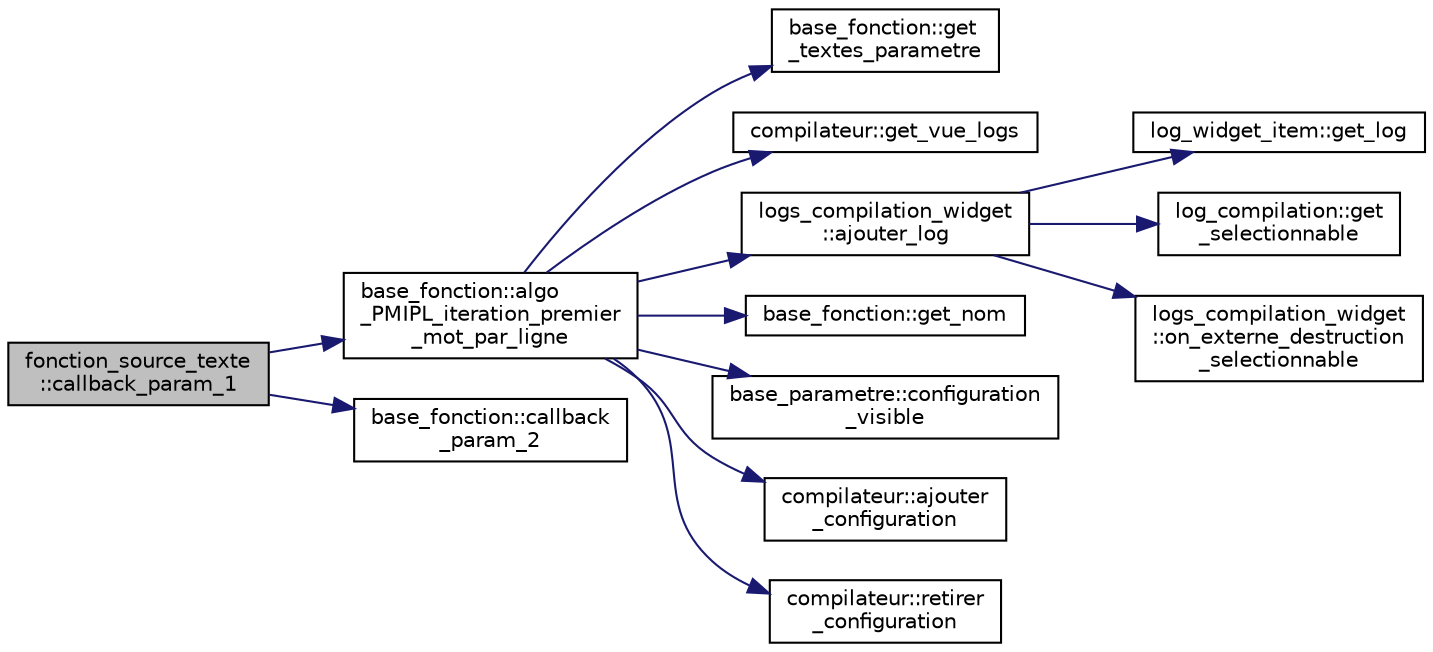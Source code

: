 digraph "fonction_source_texte::callback_param_1"
{
  edge [fontname="Helvetica",fontsize="10",labelfontname="Helvetica",labelfontsize="10"];
  node [fontname="Helvetica",fontsize="10",shape=record];
  rankdir="LR";
  Node8 [label="fonction_source_texte\l::callback_param_1",height=0.2,width=0.4,color="black", fillcolor="grey75", style="filled", fontcolor="black"];
  Node8 -> Node9 [color="midnightblue",fontsize="10",style="solid",fontname="Helvetica"];
  Node9 [label="base_fonction::algo\l_PMIPL_iteration_premier\l_mot_par_ligne",height=0.2,width=0.4,color="black", fillcolor="white", style="filled",URL="$classbase__fonction.html#acd1952a5fbdbf240c596a53591948260",tooltip="Algorithme d&#39;exécution selon un parametre donné dans le cas : premier mot, itération de chaque ligne..."];
  Node9 -> Node10 [color="midnightblue",fontsize="10",style="solid",fontname="Helvetica"];
  Node10 [label="base_fonction::get\l_textes_parametre",height=0.2,width=0.4,color="black", fillcolor="white", style="filled",URL="$classbase__fonction.html#ab3e88cf042d00d3aaa21e6cdbe8dcadd",tooltip="Retourne le texte d&#39;un paramètre donné. "];
  Node9 -> Node11 [color="midnightblue",fontsize="10",style="solid",fontname="Helvetica"];
  Node11 [label="compilateur::get_vue_logs",height=0.2,width=0.4,color="black", fillcolor="white", style="filled",URL="$classcompilateur.html#a082b5dae21b0b539a159e180164a5f7c",tooltip="Accesseur du widget de la vue des logs. "];
  Node9 -> Node12 [color="midnightblue",fontsize="10",style="solid",fontname="Helvetica"];
  Node12 [label="logs_compilation_widget\l::ajouter_log",height=0.2,width=0.4,color="black", fillcolor="white", style="filled",URL="$classlogs__compilation__widget.html#a51fcc25d77ca9beafc2721d9c84f07a7",tooltip="Ajoute un log à la liste des logs. "];
  Node12 -> Node13 [color="midnightblue",fontsize="10",style="solid",fontname="Helvetica"];
  Node13 [label="log_widget_item::get_log",height=0.2,width=0.4,color="black", fillcolor="white", style="filled",URL="$classlog__widget__item.html#a50885aa7f8b31392370fe1dafe982a62",tooltip="Accesseur du log associé. "];
  Node12 -> Node14 [color="midnightblue",fontsize="10",style="solid",fontname="Helvetica"];
  Node14 [label="log_compilation::get\l_selectionnable",height=0.2,width=0.4,color="black", fillcolor="white", style="filled",URL="$classlog__compilation.html#a33648aa43d6eac93335fbf032c581f67",tooltip="Accesseur de l&#39;objet associé. "];
  Node12 -> Node15 [color="midnightblue",fontsize="10",style="solid",fontname="Helvetica"];
  Node15 [label="logs_compilation_widget\l::on_externe_destruction\l_selectionnable",height=0.2,width=0.4,color="black", fillcolor="white", style="filled",URL="$classlogs__compilation__widget.html#aa1e59554cb81d84ad0cd4245b166b2df",tooltip="Fonction appelée lors de la destruction d&#39;un objet sélectionnable. "];
  Node9 -> Node16 [color="midnightblue",fontsize="10",style="solid",fontname="Helvetica"];
  Node16 [label="base_fonction::get_nom",height=0.2,width=0.4,color="black", fillcolor="white", style="filled",URL="$classbase__fonction.html#aa184addbc0e71b3fd255b2f0b9e7c99e",tooltip="Accesseur du nom de la fonction. "];
  Node9 -> Node17 [color="midnightblue",fontsize="10",style="solid",fontname="Helvetica"];
  Node17 [label="base_parametre::configuration\l_visible",height=0.2,width=0.4,color="black", fillcolor="white", style="filled",URL="$classbase__parametre.html#a76d6b70f40b18a33f0b0a56e85782a8d",tooltip="Indique si le paramètre est visible dans la configuration. "];
  Node9 -> Node18 [color="midnightblue",fontsize="10",style="solid",fontname="Helvetica"];
  Node18 [label="compilateur::ajouter\l_configuration",height=0.2,width=0.4,color="black", fillcolor="white", style="filled",URL="$classcompilateur.html#accedd70b3a5d0cec2ce83fee43a7f160",tooltip="Ajoute une configuration à un couple (fonction, parametre). "];
  Node9 -> Node19 [color="midnightblue",fontsize="10",style="solid",fontname="Helvetica"];
  Node19 [label="compilateur::retirer\l_configuration",height=0.2,width=0.4,color="black", fillcolor="white", style="filled",URL="$classcompilateur.html#a3a044cc8ed2205d842ed8adadf090179",tooltip="Efface la configuration d&#39;un couple (fonction/parametre). "];
  Node8 -> Node20 [color="midnightblue",fontsize="10",style="solid",fontname="Helvetica"];
  Node20 [label="base_fonction::callback\l_param_2",height=0.2,width=0.4,color="black", fillcolor="white", style="filled",URL="$classbase__fonction.html#af18e0e95f95173ebba425bc282faf4e4",tooltip="Deuxième fonction appelée lors de l&#39;exécution automatique d&#39;un paramètre. "];
}
